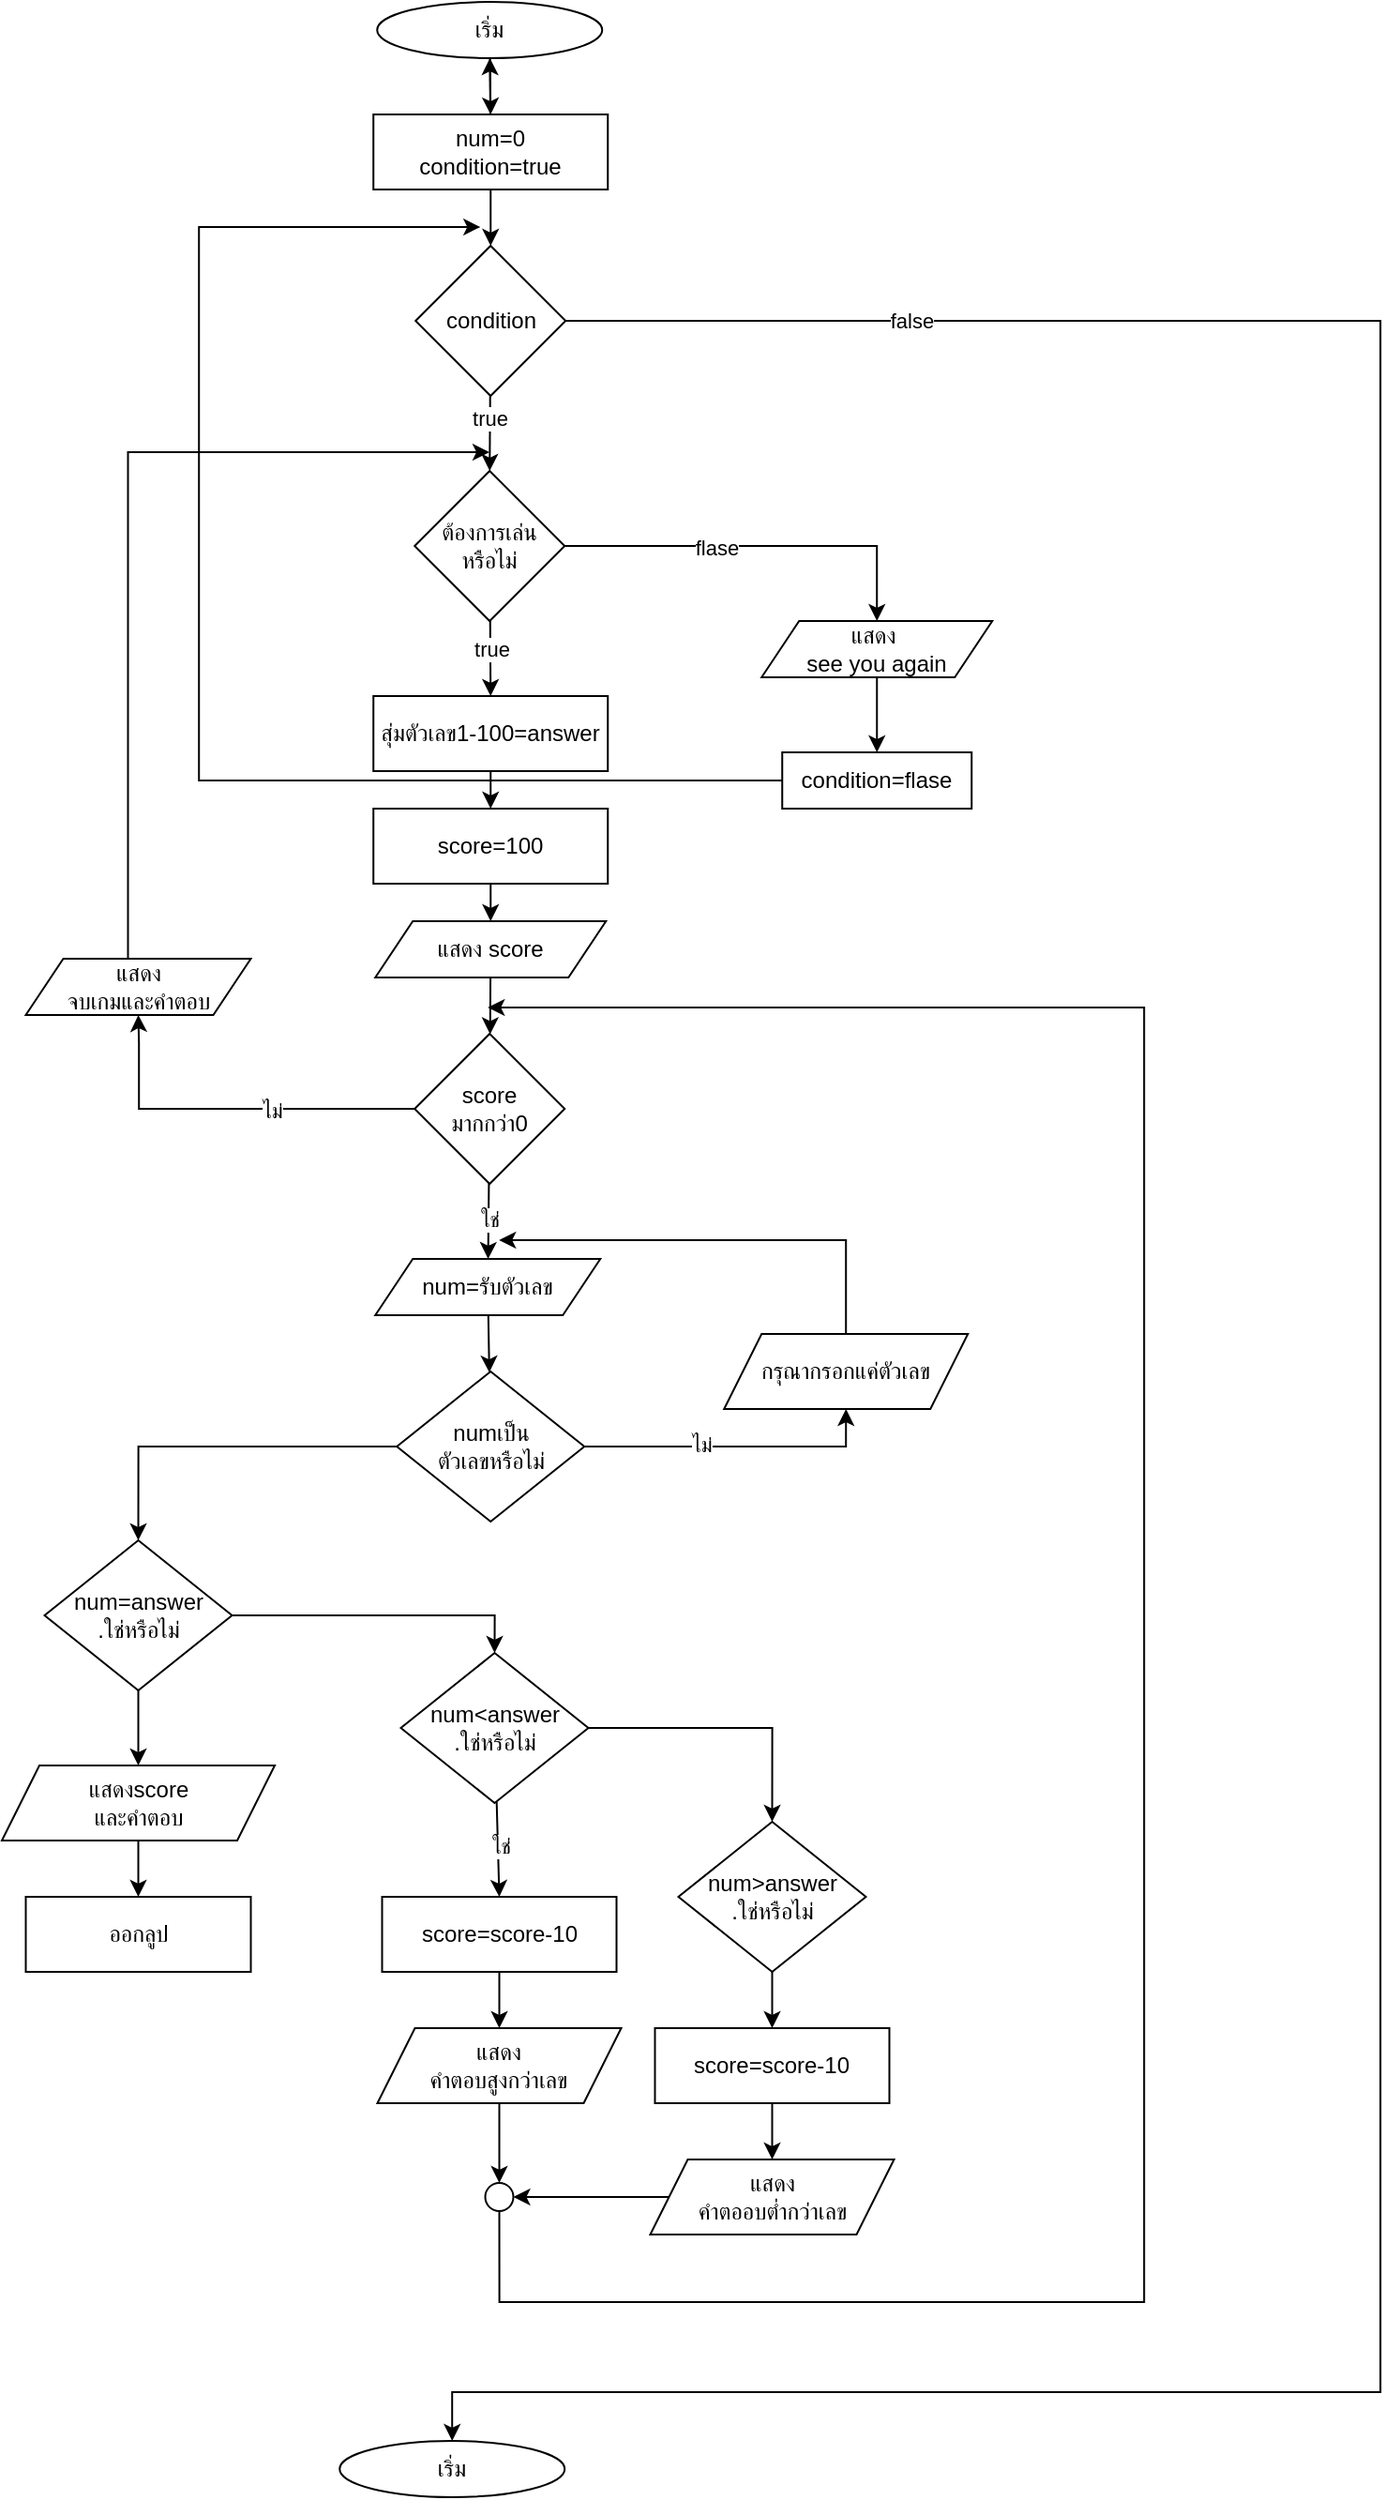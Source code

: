 <mxfile>
    <diagram id="2OwxdWjn2Liq3-fGHZ-8" name="Page-1">
        <mxGraphModel dx="1737" dy="733" grid="1" gridSize="10" guides="1" tooltips="1" connect="1" arrows="1" fold="1" page="1" pageScale="1" pageWidth="850" pageHeight="1100" math="0" shadow="0">
            <root>
                <mxCell id="0"/>
                <mxCell id="1" parent="0"/>
                <mxCell id="29" value="" style="edgeStyle=none;html=1;entryX=0.5;entryY=0;entryDx=0;entryDy=0;" parent="1" source="2" target="34" edge="1">
                    <mxGeometry relative="1" as="geometry">
                        <mxPoint x="870.509" y="70" as="targetPoint"/>
                        <Array as="points"/>
                    </mxGeometry>
                </mxCell>
                <mxCell id="2" value="เริ่ม" style="ellipse;whiteSpace=wrap;html=1;" parent="1" vertex="1">
                    <mxGeometry x="810.12" y="20" width="120" height="30" as="geometry"/>
                </mxCell>
                <mxCell id="33" value="" style="edgeStyle=none;html=1;" parent="1" edge="1">
                    <mxGeometry relative="1" as="geometry">
                        <mxPoint x="870.62" y="350" as="targetPoint"/>
                        <mxPoint x="870.62" y="350" as="sourcePoint"/>
                    </mxGeometry>
                </mxCell>
                <mxCell id="37" value="" style="edgeStyle=none;html=1;" parent="1" source="34" target="36" edge="1">
                    <mxGeometry relative="1" as="geometry"/>
                </mxCell>
                <mxCell id="99" value="" style="edgeStyle=none;html=1;" parent="1" source="34" target="2" edge="1">
                    <mxGeometry relative="1" as="geometry"/>
                </mxCell>
                <mxCell id="34" value="&lt;div&gt;num=0&lt;/div&gt;condition=true" style="whiteSpace=wrap;html=1;" parent="1" vertex="1">
                    <mxGeometry x="808.12" y="80" width="125" height="40" as="geometry"/>
                </mxCell>
                <mxCell id="40" value="" style="edgeStyle=orthogonalEdgeStyle;html=1;entryX=0.5;entryY=0;entryDx=0;entryDy=0;rounded=0;curved=0;" parent="1" source="36" target="100" edge="1">
                    <mxGeometry relative="1" as="geometry">
                        <mxPoint x="855.12" y="1290" as="targetPoint"/>
                        <Array as="points">
                            <mxPoint x="1345.12" y="190"/>
                            <mxPoint x="1345.12" y="1294"/>
                            <mxPoint x="850.12" y="1294"/>
                        </Array>
                    </mxGeometry>
                </mxCell>
                <mxCell id="45" value="false" style="edgeLabel;html=1;align=center;verticalAlign=middle;resizable=0;points=[];" parent="40" vertex="1" connectable="0">
                    <mxGeometry x="-0.212" y="2" relative="1" as="geometry">
                        <mxPoint x="-252" y="-377" as="offset"/>
                    </mxGeometry>
                </mxCell>
                <mxCell id="44" value="" style="edgeStyle=none;html=1;entryX=0.5;entryY=0;entryDx=0;entryDy=0;" parent="1" source="36" target="48" edge="1">
                    <mxGeometry relative="1" as="geometry">
                        <mxPoint x="870.12" y="270" as="targetPoint"/>
                    </mxGeometry>
                </mxCell>
                <mxCell id="46" value="true" style="edgeLabel;html=1;align=center;verticalAlign=middle;resizable=0;points=[];" parent="44" vertex="1" connectable="0">
                    <mxGeometry x="-0.393" y="1" relative="1" as="geometry">
                        <mxPoint x="-2" as="offset"/>
                    </mxGeometry>
                </mxCell>
                <mxCell id="36" value="condition" style="rhombus;whiteSpace=wrap;html=1;" parent="1" vertex="1">
                    <mxGeometry x="830.62" y="150" width="80" height="80" as="geometry"/>
                </mxCell>
                <mxCell id="50" value="" style="edgeStyle=orthogonalEdgeStyle;html=1;entryX=0.5;entryY=0;entryDx=0;entryDy=0;rounded=0;curved=0;" parent="1" source="48" target="98" edge="1">
                    <mxGeometry relative="1" as="geometry">
                        <mxPoint x="1015.12" y="310" as="targetPoint"/>
                    </mxGeometry>
                </mxCell>
                <mxCell id="51" value="flase" style="edgeLabel;html=1;align=center;verticalAlign=middle;resizable=0;points=[];" parent="50" vertex="1" connectable="0">
                    <mxGeometry x="-0.213" y="-1" relative="1" as="geometry">
                        <mxPoint as="offset"/>
                    </mxGeometry>
                </mxCell>
                <mxCell id="53" value="" style="edgeStyle=none;html=1;entryX=0.5;entryY=0;entryDx=0;entryDy=0;" parent="1" source="48" target="55" edge="1">
                    <mxGeometry relative="1" as="geometry">
                        <mxPoint x="870.12" y="410" as="targetPoint"/>
                    </mxGeometry>
                </mxCell>
                <mxCell id="54" value="true" style="edgeLabel;html=1;align=center;verticalAlign=middle;resizable=0;points=[];" parent="53" vertex="1" connectable="0">
                    <mxGeometry x="-0.575" y="1" relative="1" as="geometry">
                        <mxPoint x="-1" y="7" as="offset"/>
                    </mxGeometry>
                </mxCell>
                <mxCell id="48" value="ต้องการเล่น&lt;div&gt;หรือไม่&lt;/div&gt;" style="rhombus;whiteSpace=wrap;html=1;" parent="1" vertex="1">
                    <mxGeometry x="830.12" y="270" width="80" height="80" as="geometry"/>
                </mxCell>
                <mxCell id="57" value="" style="edgeStyle=none;html=1;" parent="1" source="55" target="56" edge="1">
                    <mxGeometry relative="1" as="geometry"/>
                </mxCell>
                <mxCell id="55" value="สุ่มตัวเลข1-100=answer" style="whiteSpace=wrap;html=1;" parent="1" vertex="1">
                    <mxGeometry x="808.12" y="390" width="125" height="40" as="geometry"/>
                </mxCell>
                <mxCell id="68" value="" style="edgeStyle=none;html=1;" parent="1" source="56" target="67" edge="1">
                    <mxGeometry relative="1" as="geometry"/>
                </mxCell>
                <mxCell id="56" value="score=100" style="whiteSpace=wrap;html=1;" parent="1" vertex="1">
                    <mxGeometry x="808.12" y="450" width="125" height="40" as="geometry"/>
                </mxCell>
                <mxCell id="61" value="" style="edgeStyle=orthogonalEdgeStyle;html=1;rounded=0;entryX=0.5;entryY=1;entryDx=0;entryDy=0;" parent="1" edge="1">
                    <mxGeometry relative="1" as="geometry">
                        <mxPoint x="830.12" y="610" as="sourcePoint"/>
                        <mxPoint x="682.75" y="560" as="targetPoint"/>
                        <Array as="points">
                            <mxPoint x="683.12" y="610"/>
                            <mxPoint x="683.12" y="575"/>
                            <mxPoint x="683.12" y="575"/>
                        </Array>
                    </mxGeometry>
                </mxCell>
                <mxCell id="62" value="ไม่" style="edgeLabel;html=1;align=center;verticalAlign=middle;resizable=0;points=[];" parent="61" vertex="1" connectable="0">
                    <mxGeometry x="-0.226" y="1" relative="1" as="geometry">
                        <mxPoint as="offset"/>
                    </mxGeometry>
                </mxCell>
                <mxCell id="71" value="" style="edgeStyle=none;html=1;" parent="1" source="58" target="70" edge="1">
                    <mxGeometry relative="1" as="geometry"/>
                </mxCell>
                <mxCell id="72" value="ใช่" style="edgeLabel;html=1;align=center;verticalAlign=middle;resizable=0;points=[];" parent="71" vertex="1" connectable="0">
                    <mxGeometry x="-0.028" relative="1" as="geometry">
                        <mxPoint as="offset"/>
                    </mxGeometry>
                </mxCell>
                <mxCell id="58" value="score&lt;div&gt;มากกว่า0&lt;/div&gt;" style="rhombus;whiteSpace=wrap;html=1;" parent="1" vertex="1">
                    <mxGeometry x="830.12" y="570" width="80" height="80" as="geometry"/>
                </mxCell>
                <mxCell id="69" value="" style="edgeStyle=none;html=1;" parent="1" source="67" target="58" edge="1">
                    <mxGeometry relative="1" as="geometry"/>
                </mxCell>
                <mxCell id="67" value="แสดง score" style="shape=parallelogram;perimeter=parallelogramPerimeter;whiteSpace=wrap;html=1;fixedSize=1;" parent="1" vertex="1">
                    <mxGeometry x="809.12" y="510" width="123" height="30" as="geometry"/>
                </mxCell>
                <mxCell id="74" value="" style="edgeStyle=none;html=1;" parent="1" source="70" target="73" edge="1">
                    <mxGeometry relative="1" as="geometry"/>
                </mxCell>
                <mxCell id="70" value="num=&lt;span style=&quot;color: rgb(0, 0, 0);&quot;&gt;รับตัวเลข&lt;/span&gt;" style="shape=parallelogram;perimeter=parallelogramPerimeter;whiteSpace=wrap;html=1;fixedSize=1;" parent="1" vertex="1">
                    <mxGeometry x="809.12" y="690" width="120" height="30" as="geometry"/>
                </mxCell>
                <mxCell id="76" value="" style="edgeStyle=orthogonalEdgeStyle;html=1;entryX=0.5;entryY=1;entryDx=0;entryDy=0;rounded=0;curved=0;" parent="1" source="73" target="115" edge="1">
                    <mxGeometry relative="1" as="geometry"/>
                </mxCell>
                <mxCell id="77" value="ไม่" style="edgeLabel;html=1;align=center;verticalAlign=middle;resizable=0;points=[];" parent="76" vertex="1" connectable="0">
                    <mxGeometry x="-0.217" y="1" relative="1" as="geometry">
                        <mxPoint as="offset"/>
                    </mxGeometry>
                </mxCell>
                <mxCell id="79" value="" style="edgeStyle=orthogonalEdgeStyle;html=1;rounded=0;curved=0;entryX=0.5;entryY=0;entryDx=0;entryDy=0;" parent="1" source="73" target="78" edge="1">
                    <mxGeometry relative="1" as="geometry"/>
                </mxCell>
                <mxCell id="73" value="numเป็น&lt;div&gt;ตัวเลขหรือไม่&lt;/div&gt;" style="rhombus;whiteSpace=wrap;html=1;" parent="1" vertex="1">
                    <mxGeometry x="820.62" y="750" width="100" height="80" as="geometry"/>
                </mxCell>
                <mxCell id="81" value="" style="edgeStyle=orthogonalEdgeStyle;html=1;entryX=0.5;entryY=0;entryDx=0;entryDy=0;rounded=0;curved=0;" parent="1" source="78" target="80" edge="1">
                    <mxGeometry relative="1" as="geometry"/>
                </mxCell>
                <mxCell id="85" value="" style="edgeStyle=none;html=1;" parent="1" source="78" target="84" edge="1">
                    <mxGeometry relative="1" as="geometry"/>
                </mxCell>
                <mxCell id="78" value="num=answer&lt;div&gt;.ใช่หรือไม่&lt;/div&gt;" style="rhombus;whiteSpace=wrap;html=1;" parent="1" vertex="1">
                    <mxGeometry x="632.75" y="840" width="100" height="80" as="geometry"/>
                </mxCell>
                <mxCell id="87" value="" style="edgeStyle=none;html=1;entryX=0.5;entryY=0;entryDx=0;entryDy=0;" parent="1" source="80" target="88" edge="1">
                    <mxGeometry relative="1" as="geometry">
                        <mxPoint x="1012.75" y="1050" as="targetPoint"/>
                    </mxGeometry>
                </mxCell>
                <mxCell id="89" value="ใช่" style="edgeLabel;html=1;align=center;verticalAlign=middle;resizable=0;points=[];" parent="87" vertex="1" connectable="0">
                    <mxGeometry x="-0.054" y="1" relative="1" as="geometry">
                        <mxPoint as="offset"/>
                    </mxGeometry>
                </mxCell>
                <mxCell id="93" value="" style="edgeStyle=orthogonalEdgeStyle;html=1;entryX=0.5;entryY=0;entryDx=0;entryDy=0;rounded=0;curved=0;" parent="1" source="80" target="92" edge="1">
                    <mxGeometry relative="1" as="geometry"/>
                </mxCell>
                <mxCell id="80" value="num&amp;lt;answer&lt;div&gt;.ใช่หรือไม่&lt;/div&gt;" style="rhombus;whiteSpace=wrap;html=1;" parent="1" vertex="1">
                    <mxGeometry x="822.75" y="900" width="100" height="80" as="geometry"/>
                </mxCell>
                <mxCell id="109" value="" style="edgeStyle=none;html=1;" parent="1" source="84" target="108" edge="1">
                    <mxGeometry relative="1" as="geometry"/>
                </mxCell>
                <mxCell id="84" value="แสดงscore&lt;div&gt;และคำตอบ&lt;/div&gt;" style="shape=parallelogram;perimeter=parallelogramPerimeter;whiteSpace=wrap;html=1;fixedSize=1;" parent="1" vertex="1">
                    <mxGeometry x="610" y="960" width="145.5" height="40" as="geometry"/>
                </mxCell>
                <mxCell id="91" value="" style="edgeStyle=none;html=1;" parent="1" source="88" target="90" edge="1">
                    <mxGeometry relative="1" as="geometry"/>
                </mxCell>
                <mxCell id="88" value="score=score-10" style="whiteSpace=wrap;html=1;" parent="1" vertex="1">
                    <mxGeometry x="812.75" y="1030" width="125" height="40" as="geometry"/>
                </mxCell>
                <mxCell id="112" value="" style="edgeStyle=none;html=1;" parent="1" source="90" target="107" edge="1">
                    <mxGeometry relative="1" as="geometry"/>
                </mxCell>
                <mxCell id="90" value="แสดง&lt;div&gt;คำตอบสูงกว่าเลข&lt;/div&gt;" style="shape=parallelogram;perimeter=parallelogramPerimeter;whiteSpace=wrap;html=1;fixedSize=1;" parent="1" vertex="1">
                    <mxGeometry x="810.25" y="1100" width="130" height="40" as="geometry"/>
                </mxCell>
                <mxCell id="95" value="" style="edgeStyle=none;html=1;" parent="1" source="92" target="94" edge="1">
                    <mxGeometry relative="1" as="geometry"/>
                </mxCell>
                <mxCell id="92" value="num&amp;gt;answer&lt;div&gt;.ใช่หรือไม่&lt;/div&gt;" style="rhombus;whiteSpace=wrap;html=1;" parent="1" vertex="1">
                    <mxGeometry x="970.75" y="990" width="100" height="80" as="geometry"/>
                </mxCell>
                <mxCell id="97" value="" style="edgeStyle=none;html=1;" parent="1" source="94" target="96" edge="1">
                    <mxGeometry relative="1" as="geometry"/>
                </mxCell>
                <mxCell id="94" value="score=score-10" style="whiteSpace=wrap;html=1;" parent="1" vertex="1">
                    <mxGeometry x="958.25" y="1100" width="125" height="40" as="geometry"/>
                </mxCell>
                <mxCell id="111" value="" style="edgeStyle=none;html=1;" parent="1" source="96" target="107" edge="1">
                    <mxGeometry relative="1" as="geometry"/>
                </mxCell>
                <mxCell id="96" value="แสดง&lt;div&gt;คำตออบต่ำกว่าเลข&lt;/div&gt;" style="shape=parallelogram;perimeter=parallelogramPerimeter;whiteSpace=wrap;html=1;fixedSize=1;" parent="1" vertex="1">
                    <mxGeometry x="955.75" y="1170" width="130" height="40" as="geometry"/>
                </mxCell>
                <mxCell id="105" value="" style="edgeStyle=none;html=1;" parent="1" source="98" target="104" edge="1">
                    <mxGeometry relative="1" as="geometry"/>
                </mxCell>
                <mxCell id="98" value="แสดง&amp;nbsp;&lt;div&gt;see you again&lt;/div&gt;" style="shape=parallelogram;perimeter=parallelogramPerimeter;whiteSpace=wrap;html=1;fixedSize=1;" parent="1" vertex="1">
                    <mxGeometry x="1015.12" y="350" width="123" height="30" as="geometry"/>
                </mxCell>
                <mxCell id="100" value="เริ่ม" style="ellipse;whiteSpace=wrap;html=1;" parent="1" vertex="1">
                    <mxGeometry x="790.12" y="1320" width="120" height="30" as="geometry"/>
                </mxCell>
                <mxCell id="127" value="" style="edgeStyle=orthogonalEdgeStyle;html=1;rounded=0;" parent="1" source="104" edge="1">
                    <mxGeometry relative="1" as="geometry">
                        <mxPoint x="865.12" y="140" as="targetPoint"/>
                        <Array as="points">
                            <mxPoint x="715.12" y="435"/>
                            <mxPoint x="715.12" y="140"/>
                        </Array>
                    </mxGeometry>
                </mxCell>
                <mxCell id="104" value="condition=flase" style="whiteSpace=wrap;html=1;" parent="1" vertex="1">
                    <mxGeometry x="1026.12" y="420" width="101" height="30" as="geometry"/>
                </mxCell>
                <mxCell id="113" value="" style="edgeStyle=orthogonalEdgeStyle;html=1;rounded=0;curved=0;exitX=0.5;exitY=1;exitDx=0;exitDy=0;" parent="1" source="107" edge="1">
                    <mxGeometry relative="1" as="geometry">
                        <mxPoint x="879.25" y="1203.5" as="sourcePoint"/>
                        <mxPoint x="869.12" y="556" as="targetPoint"/>
                        <Array as="points">
                            <mxPoint x="875.12" y="1246"/>
                            <mxPoint x="1219.12" y="1246"/>
                            <mxPoint x="1219.12" y="556"/>
                        </Array>
                    </mxGeometry>
                </mxCell>
                <mxCell id="107" value="" style="ellipse;whiteSpace=wrap;html=1;aspect=fixed;" parent="1" vertex="1">
                    <mxGeometry x="867.75" y="1182.5" width="15" height="15" as="geometry"/>
                </mxCell>
                <mxCell id="108" value="ออกลูป" style="whiteSpace=wrap;html=1;" parent="1" vertex="1">
                    <mxGeometry x="622.75" y="1030" width="120" height="40" as="geometry"/>
                </mxCell>
                <mxCell id="117" value="" style="edgeStyle=orthogonalEdgeStyle;html=1;rounded=0;" parent="1" source="115" edge="1">
                    <mxGeometry relative="1" as="geometry">
                        <mxPoint x="875.12" y="680" as="targetPoint"/>
                        <Array as="points">
                            <mxPoint x="1060.12" y="680"/>
                            <mxPoint x="1015.12" y="680"/>
                        </Array>
                    </mxGeometry>
                </mxCell>
                <mxCell id="115" value="กรุณากรอกแค่ตัวเลข" style="shape=parallelogram;perimeter=parallelogramPerimeter;whiteSpace=wrap;html=1;fixedSize=1;" parent="1" vertex="1">
                    <mxGeometry x="995.12" y="730" width="130" height="40" as="geometry"/>
                </mxCell>
                <mxCell id="125" value="" style="edgeStyle=orthogonalEdgeStyle;html=1;rounded=0;curved=0;exitX=0.5;exitY=0;exitDx=0;exitDy=0;" parent="1" edge="1">
                    <mxGeometry relative="1" as="geometry">
                        <mxPoint x="670" y="530" as="sourcePoint"/>
                        <mxPoint x="870" y="260" as="targetPoint"/>
                        <Array as="points">
                            <mxPoint x="677.25" y="530"/>
                            <mxPoint x="677.25" y="260"/>
                        </Array>
                    </mxGeometry>
                </mxCell>
                <mxCell id="118" value="&lt;div&gt;&lt;br&gt;&lt;/div&gt;แสดง&lt;div&gt;จบเกมและคำตอบ&lt;div&gt;&lt;br&gt;&lt;/div&gt;&lt;/div&gt;" style="shape=parallelogram;perimeter=parallelogramPerimeter;whiteSpace=wrap;html=1;fixedSize=1;" parent="1" vertex="1">
                    <mxGeometry x="622.75" y="530" width="120" height="30" as="geometry"/>
                </mxCell>
            </root>
        </mxGraphModel>
    </diagram>
</mxfile>